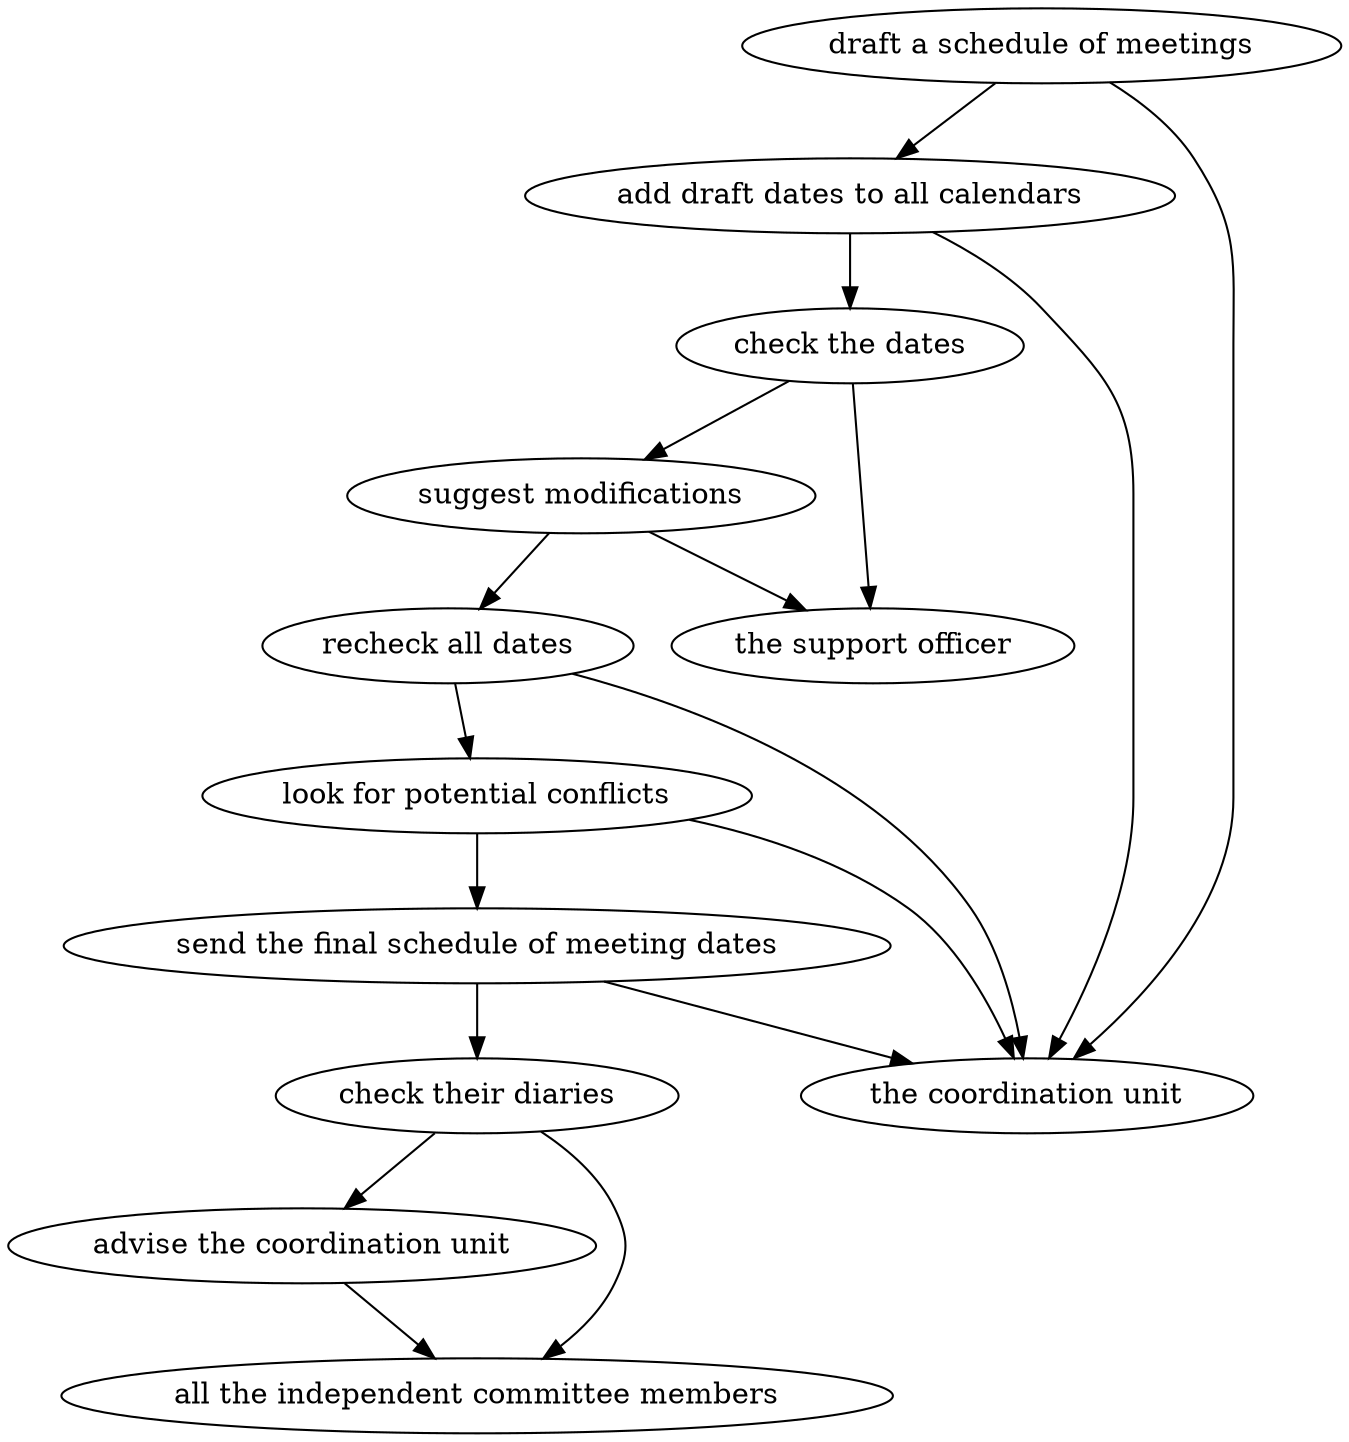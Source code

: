 strict digraph "doc-9.3" {
	graph [name="doc-9.3"];
	"draft a schedule of meetings"	[attrs="{'type': 'Activity', 'label': 'draft a schedule of meetings'}"];
	"add draft dates to all calendars"	[attrs="{'type': 'Activity', 'label': 'add draft dates to all calendars'}"];
	"draft a schedule of meetings" -> "add draft dates to all calendars"	[attrs="{'type': 'flow', 'label': 'flow'}"];
	"the coordination unit"	[attrs="{'type': 'Actor', 'label': 'the coordination unit'}"];
	"draft a schedule of meetings" -> "the coordination unit"	[attrs="{'type': 'actor performer', 'label': 'actor performer'}"];
	"check the dates"	[attrs="{'type': 'Activity', 'label': 'check the dates'}"];
	"add draft dates to all calendars" -> "check the dates"	[attrs="{'type': 'flow', 'label': 'flow'}"];
	"add draft dates to all calendars" -> "the coordination unit"	[attrs="{'type': 'actor performer', 'label': 'actor performer'}"];
	"suggest modifications"	[attrs="{'type': 'Activity', 'label': 'suggest modifications'}"];
	"check the dates" -> "suggest modifications"	[attrs="{'type': 'flow', 'label': 'flow'}"];
	"the support officer"	[attrs="{'type': 'Actor', 'label': 'the support officer'}"];
	"check the dates" -> "the support officer"	[attrs="{'type': 'actor performer', 'label': 'actor performer'}"];
	"recheck all dates"	[attrs="{'type': 'Activity', 'label': 'recheck all dates'}"];
	"suggest modifications" -> "recheck all dates"	[attrs="{'type': 'flow', 'label': 'flow'}"];
	"suggest modifications" -> "the support officer"	[attrs="{'type': 'actor performer', 'label': 'actor performer'}"];
	"look for potential conflicts"	[attrs="{'type': 'Activity', 'label': 'look for potential conflicts'}"];
	"recheck all dates" -> "look for potential conflicts"	[attrs="{'type': 'flow', 'label': 'flow'}"];
	"recheck all dates" -> "the coordination unit"	[attrs="{'type': 'actor performer', 'label': 'actor performer'}"];
	"send the final schedule of meeting dates"	[attrs="{'type': 'Activity', 'label': 'send the final schedule of meeting dates'}"];
	"look for potential conflicts" -> "send the final schedule of meeting dates"	[attrs="{'type': 'flow', 'label': 'flow'}"];
	"look for potential conflicts" -> "the coordination unit"	[attrs="{'type': 'actor performer', 'label': 'actor performer'}"];
	"check their diaries"	[attrs="{'type': 'Activity', 'label': 'check their diaries'}"];
	"send the final schedule of meeting dates" -> "check their diaries"	[attrs="{'type': 'flow', 'label': 'flow'}"];
	"send the final schedule of meeting dates" -> "the coordination unit"	[attrs="{'type': 'actor performer', 'label': 'actor performer'}"];
	"advise the coordination unit"	[attrs="{'type': 'Activity', 'label': 'advise the coordination unit'}"];
	"check their diaries" -> "advise the coordination unit"	[attrs="{'type': 'flow', 'label': 'flow'}"];
	"all the independent committee members"	[attrs="{'type': 'Actor', 'label': 'all the independent committee members'}"];
	"check their diaries" -> "all the independent committee members"	[attrs="{'type': 'actor performer', 'label': 'actor performer'}"];
	"advise the coordination unit" -> "all the independent committee members"	[attrs="{'type': 'actor performer', 'label': 'actor performer'}"];
}
